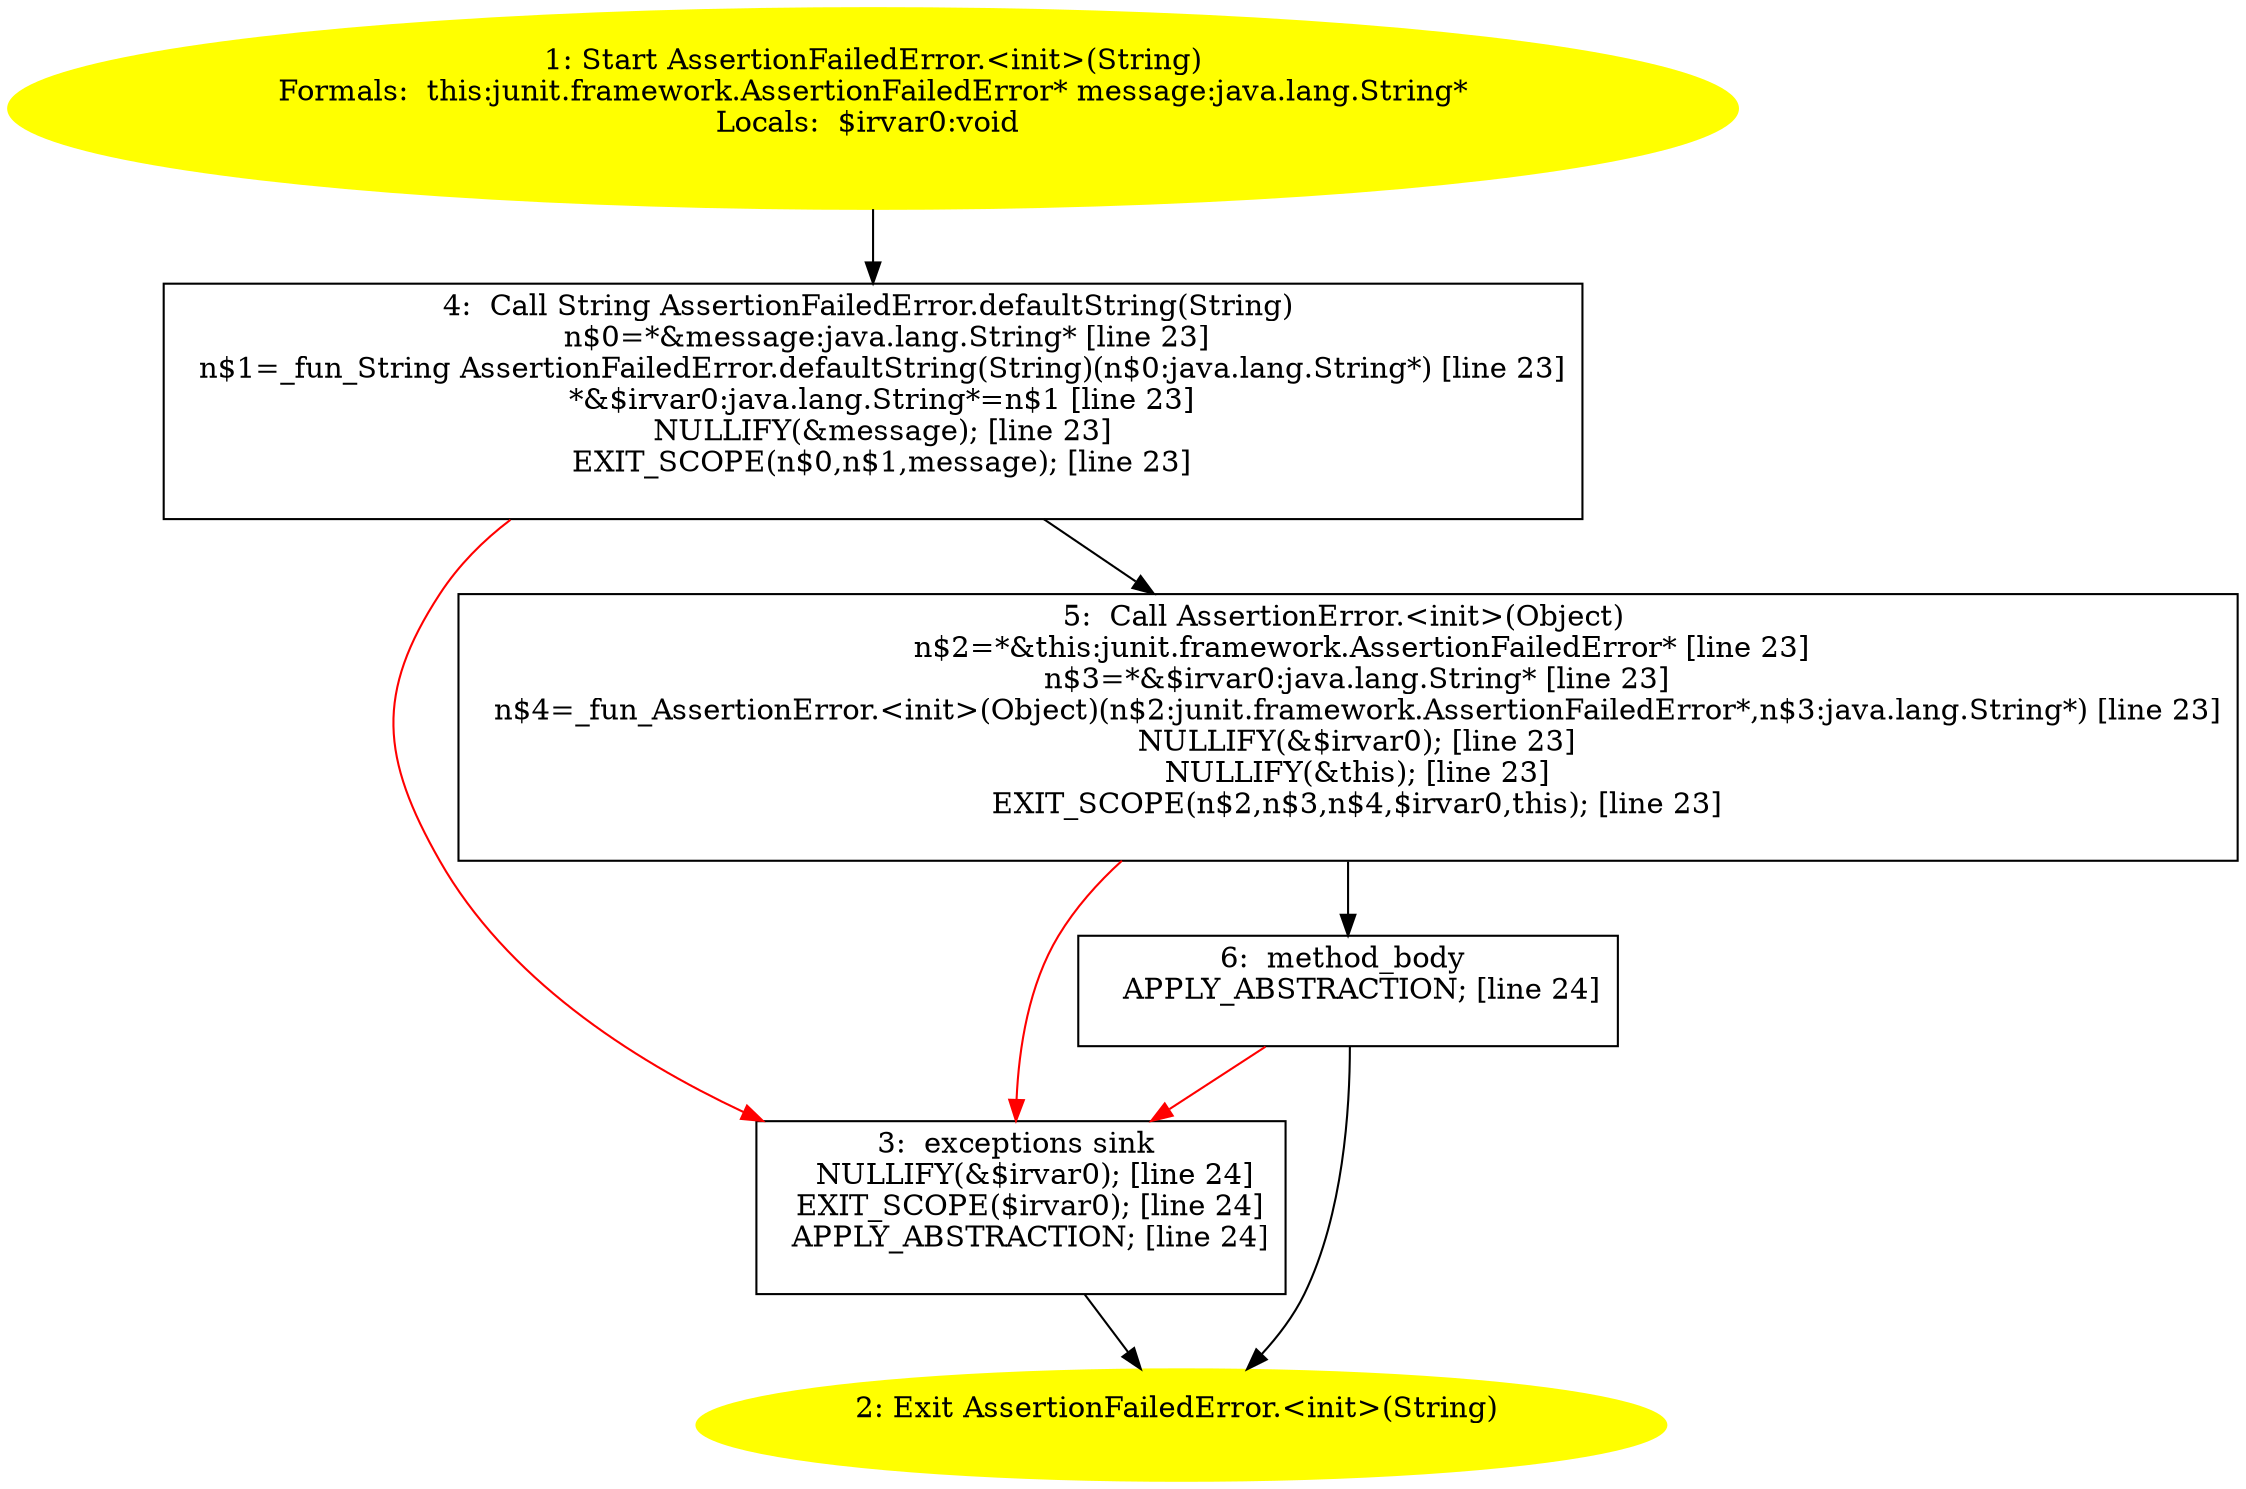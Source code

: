 /* @generated */
digraph cfg {
"junit.framework.AssertionFailedError.<init>(java.lang.String).85b79346030b6c60a95f0d1608936808_1" [label="1: Start AssertionFailedError.<init>(String)\nFormals:  this:junit.framework.AssertionFailedError* message:java.lang.String*\nLocals:  $irvar0:void \n  " color=yellow style=filled]
	

	 "junit.framework.AssertionFailedError.<init>(java.lang.String).85b79346030b6c60a95f0d1608936808_1" -> "junit.framework.AssertionFailedError.<init>(java.lang.String).85b79346030b6c60a95f0d1608936808_4" ;
"junit.framework.AssertionFailedError.<init>(java.lang.String).85b79346030b6c60a95f0d1608936808_2" [label="2: Exit AssertionFailedError.<init>(String) \n  " color=yellow style=filled]
	

"junit.framework.AssertionFailedError.<init>(java.lang.String).85b79346030b6c60a95f0d1608936808_3" [label="3:  exceptions sink \n   NULLIFY(&$irvar0); [line 24]\n  EXIT_SCOPE($irvar0); [line 24]\n  APPLY_ABSTRACTION; [line 24]\n " shape="box"]
	

	 "junit.framework.AssertionFailedError.<init>(java.lang.String).85b79346030b6c60a95f0d1608936808_3" -> "junit.framework.AssertionFailedError.<init>(java.lang.String).85b79346030b6c60a95f0d1608936808_2" ;
"junit.framework.AssertionFailedError.<init>(java.lang.String).85b79346030b6c60a95f0d1608936808_4" [label="4:  Call String AssertionFailedError.defaultString(String) \n   n$0=*&message:java.lang.String* [line 23]\n  n$1=_fun_String AssertionFailedError.defaultString(String)(n$0:java.lang.String*) [line 23]\n  *&$irvar0:java.lang.String*=n$1 [line 23]\n  NULLIFY(&message); [line 23]\n  EXIT_SCOPE(n$0,n$1,message); [line 23]\n " shape="box"]
	

	 "junit.framework.AssertionFailedError.<init>(java.lang.String).85b79346030b6c60a95f0d1608936808_4" -> "junit.framework.AssertionFailedError.<init>(java.lang.String).85b79346030b6c60a95f0d1608936808_5" ;
	 "junit.framework.AssertionFailedError.<init>(java.lang.String).85b79346030b6c60a95f0d1608936808_4" -> "junit.framework.AssertionFailedError.<init>(java.lang.String).85b79346030b6c60a95f0d1608936808_3" [color="red" ];
"junit.framework.AssertionFailedError.<init>(java.lang.String).85b79346030b6c60a95f0d1608936808_5" [label="5:  Call AssertionError.<init>(Object) \n   n$2=*&this:junit.framework.AssertionFailedError* [line 23]\n  n$3=*&$irvar0:java.lang.String* [line 23]\n  n$4=_fun_AssertionError.<init>(Object)(n$2:junit.framework.AssertionFailedError*,n$3:java.lang.String*) [line 23]\n  NULLIFY(&$irvar0); [line 23]\n  NULLIFY(&this); [line 23]\n  EXIT_SCOPE(n$2,n$3,n$4,$irvar0,this); [line 23]\n " shape="box"]
	

	 "junit.framework.AssertionFailedError.<init>(java.lang.String).85b79346030b6c60a95f0d1608936808_5" -> "junit.framework.AssertionFailedError.<init>(java.lang.String).85b79346030b6c60a95f0d1608936808_6" ;
	 "junit.framework.AssertionFailedError.<init>(java.lang.String).85b79346030b6c60a95f0d1608936808_5" -> "junit.framework.AssertionFailedError.<init>(java.lang.String).85b79346030b6c60a95f0d1608936808_3" [color="red" ];
"junit.framework.AssertionFailedError.<init>(java.lang.String).85b79346030b6c60a95f0d1608936808_6" [label="6:  method_body \n   APPLY_ABSTRACTION; [line 24]\n " shape="box"]
	

	 "junit.framework.AssertionFailedError.<init>(java.lang.String).85b79346030b6c60a95f0d1608936808_6" -> "junit.framework.AssertionFailedError.<init>(java.lang.String).85b79346030b6c60a95f0d1608936808_2" ;
	 "junit.framework.AssertionFailedError.<init>(java.lang.String).85b79346030b6c60a95f0d1608936808_6" -> "junit.framework.AssertionFailedError.<init>(java.lang.String).85b79346030b6c60a95f0d1608936808_3" [color="red" ];
}
